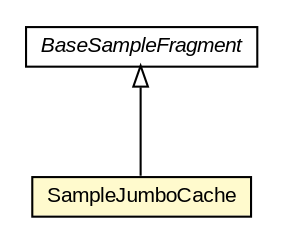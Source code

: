 #!/usr/local/bin/dot
#
# Class diagram 
# Generated by UMLGraph version R5_6-24-gf6e263 (http://www.umlgraph.org/)
#

digraph G {
	edge [fontname="arial",fontsize=10,labelfontname="arial",labelfontsize=10];
	node [fontname="arial",fontsize=10,shape=plaintext];
	nodesep=0.25;
	ranksep=0.5;
	// org.osmdroid.samplefragments.BaseSampleFragment
	c5182 [label=<<table title="org.osmdroid.samplefragments.BaseSampleFragment" border="0" cellborder="1" cellspacing="0" cellpadding="2" port="p" href="../BaseSampleFragment.html">
		<tr><td><table border="0" cellspacing="0" cellpadding="1">
<tr><td align="center" balign="center"><font face="arial italic"> BaseSampleFragment </font></td></tr>
		</table></td></tr>
		</table>>, URL="../BaseSampleFragment.html", fontname="arial", fontcolor="black", fontsize=10.0];
	// org.osmdroid.samplefragments.cache.SampleJumboCache
	c5190 [label=<<table title="org.osmdroid.samplefragments.cache.SampleJumboCache" border="0" cellborder="1" cellspacing="0" cellpadding="2" port="p" bgcolor="lemonChiffon" href="./SampleJumboCache.html">
		<tr><td><table border="0" cellspacing="0" cellpadding="1">
<tr><td align="center" balign="center"> SampleJumboCache </td></tr>
		</table></td></tr>
		</table>>, URL="./SampleJumboCache.html", fontname="arial", fontcolor="black", fontsize=10.0];
	//org.osmdroid.samplefragments.cache.SampleJumboCache extends org.osmdroid.samplefragments.BaseSampleFragment
	c5182:p -> c5190:p [dir=back,arrowtail=empty];
}

